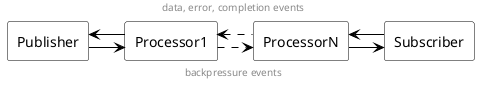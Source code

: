 @startuml

skinparam linetype ortho
skinparam RectangleBackgroundColor white
skinparam RectangleBorderColor black
skinparam RectangleFontName Source Sans Pro
skinparam ArrowColor black

center header
data, error, completion events
end header

center footer
backpressure events
end footer

rectangle Publisher {
}

rectangle Processor1 {
}

rectangle ProcessorN {
}

rectangle Subscriber {
}

Publisher <- Processor1
Publisher -right> Processor1

Processor1 <. ProcessorN
Processor1 .right> ProcessorN

ProcessorN <- Subscriber
ProcessorN -right> Subscriber

@enduml
